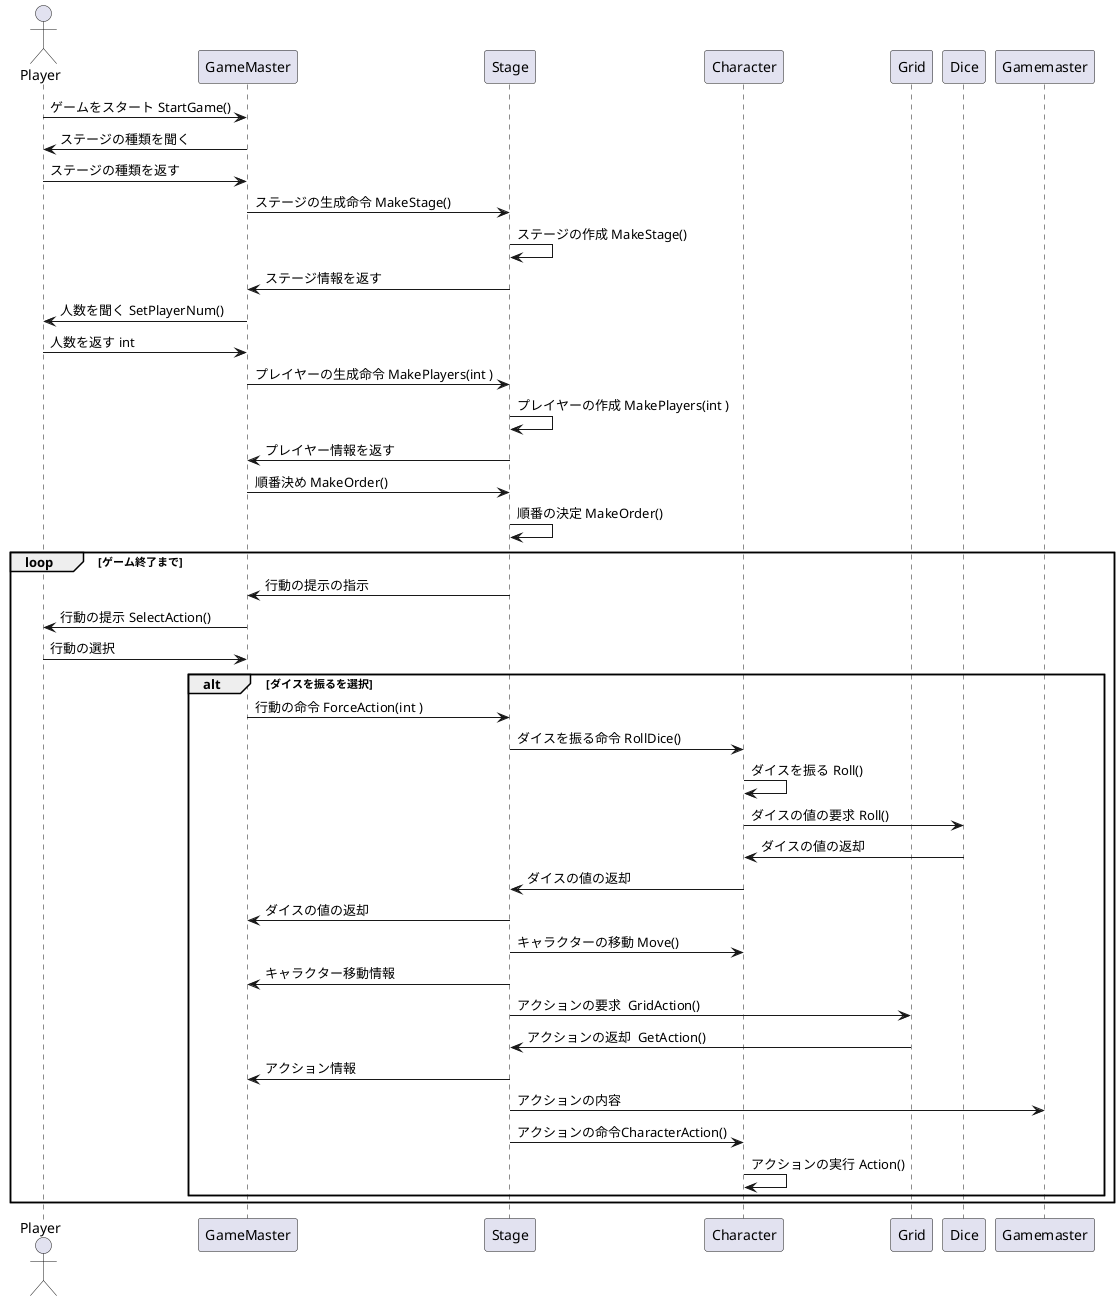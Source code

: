 ﻿@startuml
actor Player
participant GameMaster
participant Stage
participant Character
participant Grid
participant Dice

Player -> GameMaster : ゲームをスタート StartGame()
GameMaster -> Player: ステージの種類を聞く
Player -> GameMaster: ステージの種類を返す
GameMaster -> Stage : ステージの生成命令 MakeStage()
Stage -> Stage : ステージの作成 MakeStage()
Stage -> GameMaster : ステージ情報を返す
GameMaster -> Player : 人数を聞く SetPlayerNum()
Player -> GameMaster : 人数を返す int
GameMaster -> Stage : プレイヤーの生成命令 MakePlayers(int )
Stage -> Stage : プレイヤーの作成 MakePlayers(int )
Stage -> GameMaster : プレイヤー情報を返す
GameMaster -> Stage : 順番決め MakeOrder()
Stage -> Stage : 順番の決定 MakeOrder()
loop ゲーム終了まで
    GameMaster <- Stage : 行動の提示の指示 
    GameMaster -> Player : 行動の提示 SelectAction()
    Player -> GameMaster : 行動の選択
    alt ダイスを振るを選択
        GameMaster -> Stage : 行動の命令 ForceAction(int ) 
        Stage -> Character : ダイスを振る命令 RollDice()
        Character -> Character : ダイスを振る Roll()
        Character -> Dice : ダイスの値の要求 Roll()
        Dice -> Character : ダイスの値の返却
        Character -> Stage : ダイスの値の返却
        Stage -> GameMaster : ダイスの値の返却
        Stage -> Character : キャラクターの移動 Move()
        Stage -> GameMaster : キャラクター移動情報
        Stage -> Grid : アクションの要求  GridAction()
        Grid -> Stage : アクションの返却  GetAction()
        Stage -> GameMaster : アクション情報
        Stage -> Gamemaster : アクションの内容
        Stage -> Character : アクションの命令CharacterAction()
        Character -> Character : アクションの実行 Action()
    end
end
@enduml
